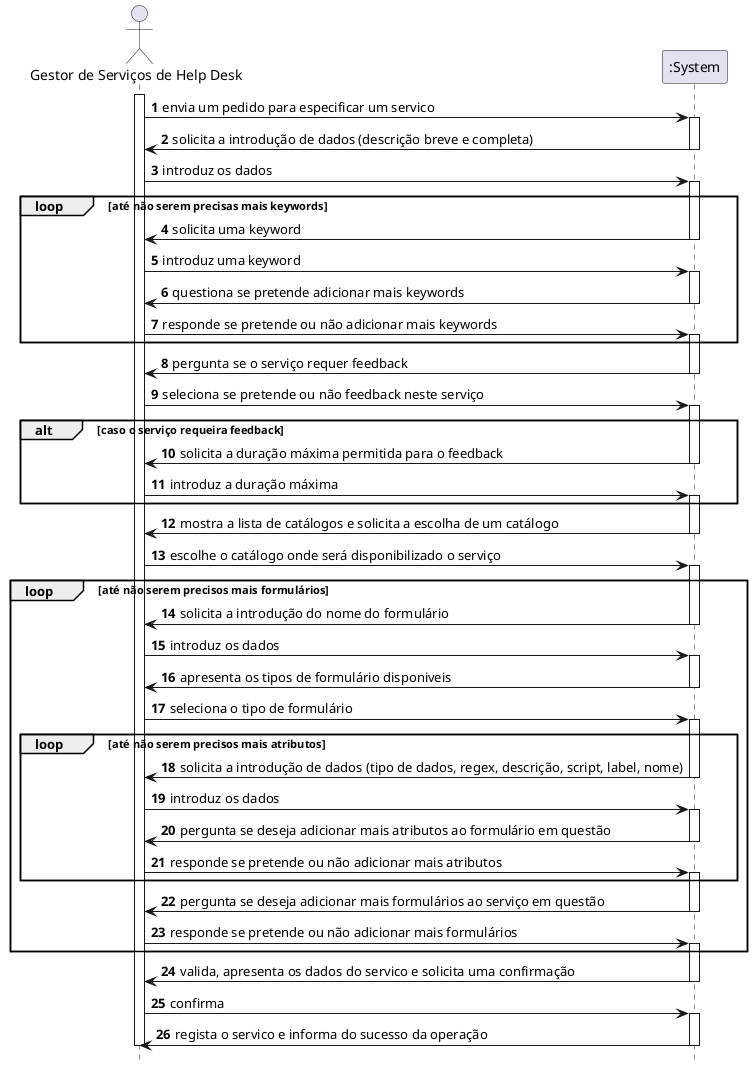 @startuml
autonumber
hide footbox

actor "Gestor de Serviços de Help Desk" as GSH
participant ":System" as SYST

activate GSH

GSH -> SYST : envia um pedido para especificar um servico
activate SYST
SYST -> GSH : solicita a introdução de dados (descrição breve e completa)
deactivate SYST

GSH -> SYST : introduz os dados
activate SYST

loop até não serem precisas mais keywords

SYST -> GSH : solicita uma keyword
deactivate SYST

GSH -> SYST : introduz uma keyword
activate SYST

SYST -> GSH : questiona se pretende adicionar mais keywords
deactivate SYST

GSH -> SYST : responde se pretende ou não adicionar mais keywords
activate SYST
end

SYST -> GSH : pergunta se o serviço requer feedback
deactivate SYST

GSH -> SYST : seleciona se pretende ou não feedback neste serviço
activate SYST

alt caso o serviço requeira feedback

SYST -> GSH : solicita a duração máxima permitida para o feedback
deactivate SYST

GSH -> SYST : introduz a duração máxima
activate SYST
end

SYST -> GSH : mostra a lista de catálogos e solicita a escolha de um catálogo
deactivate SYST

GSH -> SYST : escolhe o catálogo onde será disponibilizado o serviço
activate SYST

loop até não serem precisos mais formulários
SYST -> GSH : solicita a introdução do nome do formulário
deactivate SYST

GSH -> SYST : introduz os dados
activate SYST

SYST -> GSH : apresenta os tipos de formulário disponiveis
deactivate SYST

GSH -> SYST : seleciona o tipo de formulário
activate SYST

loop até não serem precisos mais atributos
SYST -> GSH : solicita a introdução de dados (tipo de dados, regex, descrição, script, label, nome)
deactivate SYST

GSH -> SYST : introduz os dados
activate SYST

SYST -> GSH : pergunta se deseja adicionar mais atributos ao formulário em questão
deactivate SYST

GSH -> SYST : responde se pretende ou não adicionar mais atributos
activate SYST
end

SYST -> GSH : pergunta se deseja adicionar mais formulários ao serviço em questão
deactivate SYST

GSH -> SYST : responde se pretende ou não adicionar mais formulários
activate SYST
end

SYST -> GSH : valida, apresenta os dados do servico e solicita uma confirmação
deactivate SYST

GSH -> SYST : confirma
activate SYST
SYST -> GSH : regista o servico e informa do sucesso da operação
deactivate SYST

deactivate GSH

@enduml